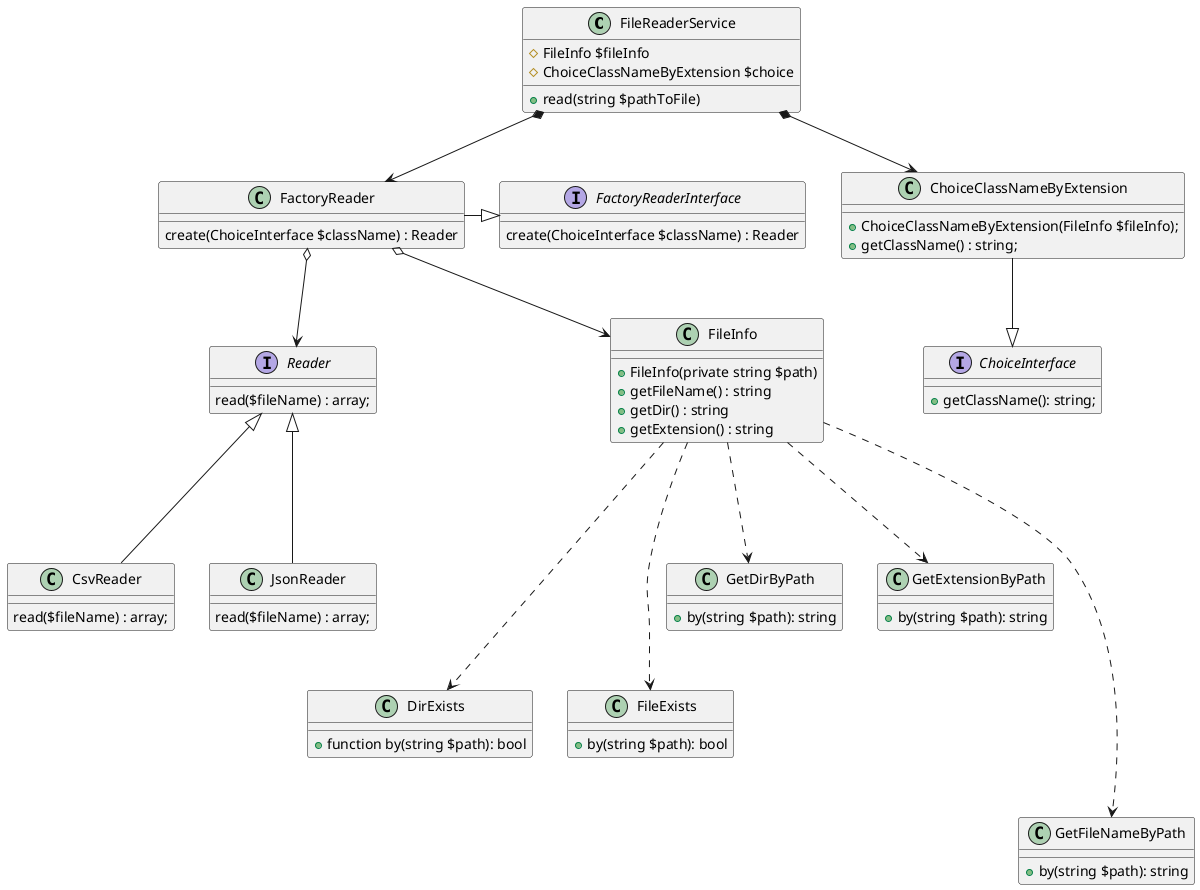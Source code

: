 @startuml
'https://plantuml.com/class-diagram

'Service

class FileReaderService {

    # FileInfo $fileInfo
    # ChoiceClassNameByExtension $choice
    + read(string $pathToFile)
}

'// Helper

class DirExists {
    + function by(string $path): bool
}

class FileExists {
    + by(string $path): bool
}

class GetDirByPath {
    + by(string $path): string
}

class GetExtensionByPath {
    + by(string $path): string
}

class GetFileNameByPath {
    + by(string $path): string
}

FileInfo ....> DirExists
FileInfo ....> FileExists
FileInfo ...> GetDirByPath
FileInfo ...> GetExtensionByPath
FileInfo .....> GetFileNameByPath
'// App\Readers\Reader
FactoryReader o--> FileInfo


interface Reader {
    read($fileName) : array;
}
class CsvReader {
    read($fileName) : array;
}
class JsonReader {
    read($fileName) : array;
}

CsvReader -up--|> Reader
JsonReader -up--|> Reader

interface ChoiceInterface {
    + getClassName(): string;
}

class FileInfo {
    + FileInfo(private string $path)
    + getFileName() : string
    + getDir() : string
    + getExtension() : string
}

class ChoiceClassNameByExtension {
    + ChoiceClassNameByExtension(FileInfo $fileInfo);
    + getClassName() : string;
}

ChoiceClassNameByExtension --|> ChoiceInterface

interface FactoryReaderInterface {
    create(ChoiceInterface $className) : Reader
}

class FactoryReader {
    create(ChoiceInterface $className) : Reader
}

FileReaderService *--> ChoiceClassNameByExtension

FactoryReader -|> FactoryReaderInterface
FactoryReader o-->Reader
FileReaderService *--> FactoryReader

@enduml